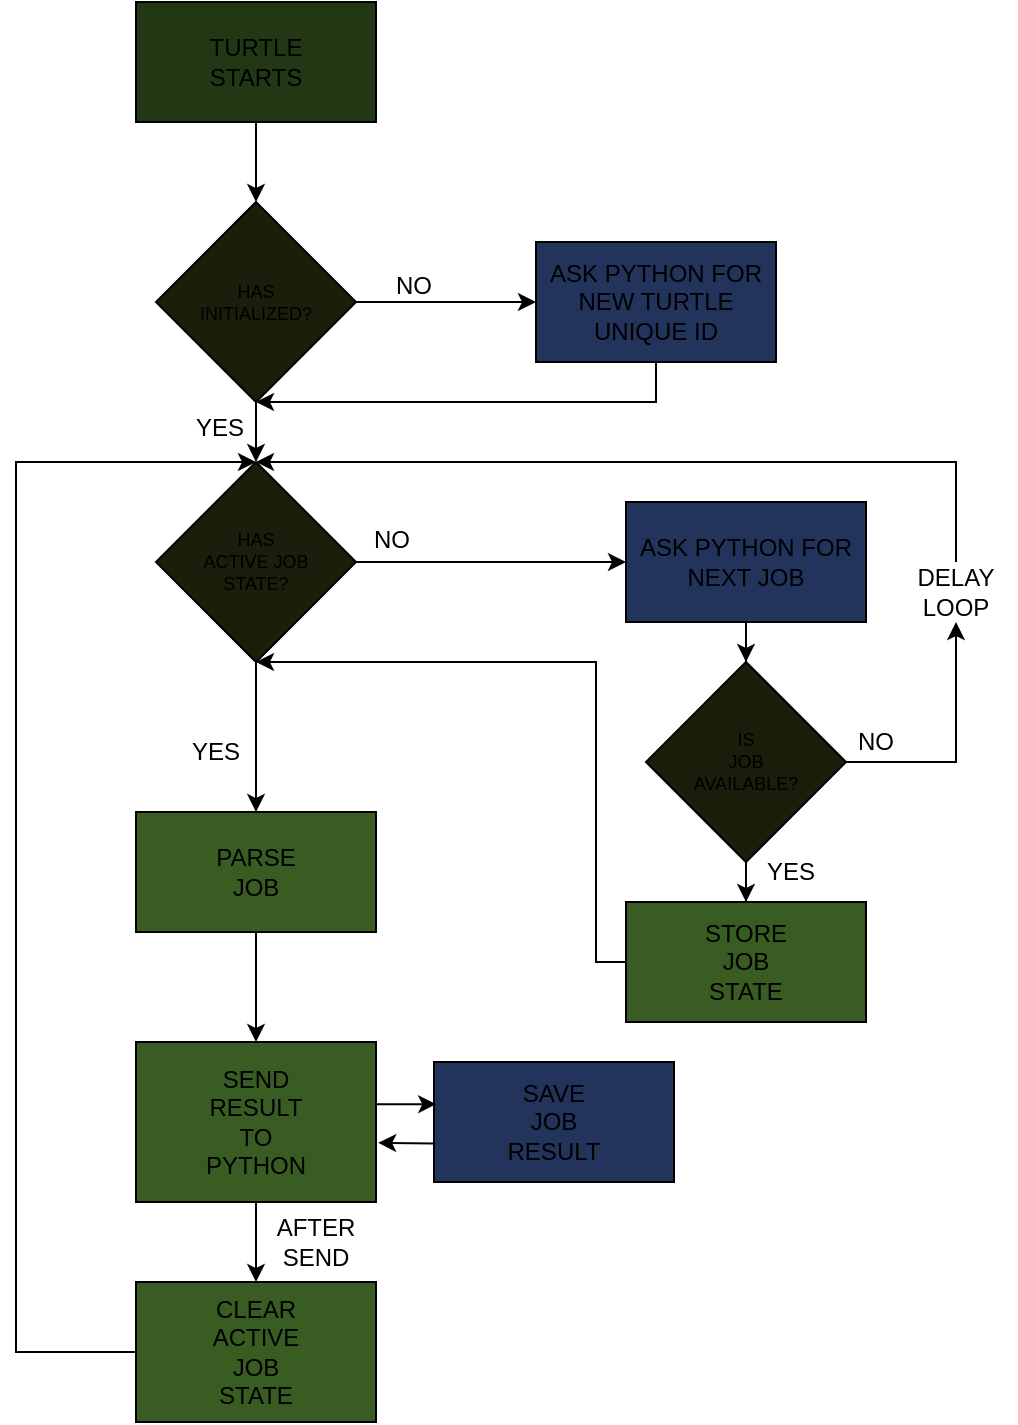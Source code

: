 <mxfile version="22.1.2" type="device">
  <diagram name="Page-1" id="DscfCKIADO5bJP5ARTRz">
    <mxGraphModel dx="712" dy="868" grid="1" gridSize="10" guides="1" tooltips="1" connect="1" arrows="1" fold="1" page="1" pageScale="1" pageWidth="850" pageHeight="1100" math="0" shadow="0">
      <root>
        <mxCell id="0" />
        <mxCell id="1" parent="0" />
        <mxCell id="XKNB-wbBpSWoFpQIkqXU-4" style="edgeStyle=orthogonalEdgeStyle;rounded=0;orthogonalLoop=1;jettySize=auto;html=1;entryX=0.5;entryY=0;entryDx=0;entryDy=0;" parent="1" source="XKNB-wbBpSWoFpQIkqXU-1" target="XKNB-wbBpSWoFpQIkqXU-3" edge="1">
          <mxGeometry relative="1" as="geometry" />
        </mxCell>
        <mxCell id="XKNB-wbBpSWoFpQIkqXU-1" value="TURTLE&lt;br&gt;STARTS" style="rounded=0;whiteSpace=wrap;html=1;fillColor=#223815;" parent="1" vertex="1">
          <mxGeometry x="180" y="50" width="120" height="60" as="geometry" />
        </mxCell>
        <mxCell id="XKNB-wbBpSWoFpQIkqXU-6" style="edgeStyle=orthogonalEdgeStyle;rounded=0;orthogonalLoop=1;jettySize=auto;html=1;entryX=0;entryY=0.5;entryDx=0;entryDy=0;" parent="1" source="XKNB-wbBpSWoFpQIkqXU-3" target="XKNB-wbBpSWoFpQIkqXU-5" edge="1">
          <mxGeometry relative="1" as="geometry" />
        </mxCell>
        <mxCell id="XKNB-wbBpSWoFpQIkqXU-11" style="edgeStyle=orthogonalEdgeStyle;rounded=0;orthogonalLoop=1;jettySize=auto;html=1;entryX=0.5;entryY=0;entryDx=0;entryDy=0;" parent="1" source="XKNB-wbBpSWoFpQIkqXU-3" target="XKNB-wbBpSWoFpQIkqXU-10" edge="1">
          <mxGeometry relative="1" as="geometry" />
        </mxCell>
        <mxCell id="XKNB-wbBpSWoFpQIkqXU-3" value="HAS&lt;br style=&quot;font-size: 9px;&quot;&gt;INITIALIZED?" style="rhombus;whiteSpace=wrap;html=1;fontSize=9;fillColor=#1C1D0A;" parent="1" vertex="1">
          <mxGeometry x="190" y="150" width="100" height="100" as="geometry" />
        </mxCell>
        <mxCell id="XKNB-wbBpSWoFpQIkqXU-9" style="edgeStyle=orthogonalEdgeStyle;rounded=0;orthogonalLoop=1;jettySize=auto;html=1;entryX=0.5;entryY=1;entryDx=0;entryDy=0;" parent="1" source="XKNB-wbBpSWoFpQIkqXU-5" target="XKNB-wbBpSWoFpQIkqXU-3" edge="1">
          <mxGeometry relative="1" as="geometry">
            <mxPoint x="250" y="280" as="targetPoint" />
            <Array as="points">
              <mxPoint x="440" y="250" />
            </Array>
          </mxGeometry>
        </mxCell>
        <mxCell id="XKNB-wbBpSWoFpQIkqXU-5" value="ASK PYTHON FOR NEW TURTLE&lt;br&gt;UNIQUE ID" style="rounded=0;whiteSpace=wrap;html=1;fillColor=#22335C;fontStyle=0" parent="1" vertex="1">
          <mxGeometry x="380" y="170" width="120" height="60" as="geometry" />
        </mxCell>
        <mxCell id="XKNB-wbBpSWoFpQIkqXU-7" value="NO" style="text;html=1;strokeColor=none;fillColor=none;align=center;verticalAlign=middle;whiteSpace=wrap;rounded=0;" parent="1" vertex="1">
          <mxGeometry x="289" y="177" width="60" height="30" as="geometry" />
        </mxCell>
        <mxCell id="XKNB-wbBpSWoFpQIkqXU-49" style="edgeStyle=orthogonalEdgeStyle;rounded=0;orthogonalLoop=1;jettySize=auto;html=1;entryX=0;entryY=0.5;entryDx=0;entryDy=0;" parent="1" source="XKNB-wbBpSWoFpQIkqXU-10" target="XKNB-wbBpSWoFpQIkqXU-15" edge="1">
          <mxGeometry relative="1" as="geometry" />
        </mxCell>
        <mxCell id="XKNB-wbBpSWoFpQIkqXU-10" value="HAS&lt;br&gt;ACTIVE JOB&lt;br&gt;STATE?" style="rhombus;whiteSpace=wrap;html=1;fontSize=9;fillColor=#1C1D0A;" parent="1" vertex="1">
          <mxGeometry x="190" y="280" width="100" height="100" as="geometry" />
        </mxCell>
        <mxCell id="XKNB-wbBpSWoFpQIkqXU-13" value="YES" style="text;html=1;strokeColor=none;fillColor=none;align=center;verticalAlign=middle;whiteSpace=wrap;rounded=0;" parent="1" vertex="1">
          <mxGeometry x="202" y="248" width="40" height="30" as="geometry" />
        </mxCell>
        <mxCell id="XKNB-wbBpSWoFpQIkqXU-46" style="edgeStyle=orthogonalEdgeStyle;rounded=0;orthogonalLoop=1;jettySize=auto;html=1;entryX=0.5;entryY=0;entryDx=0;entryDy=0;" parent="1" source="XKNB-wbBpSWoFpQIkqXU-15" target="XKNB-wbBpSWoFpQIkqXU-31" edge="1">
          <mxGeometry relative="1" as="geometry" />
        </mxCell>
        <mxCell id="XKNB-wbBpSWoFpQIkqXU-15" value="ASK PYTHON FOR&lt;br&gt;NEXT JOB" style="rounded=0;whiteSpace=wrap;html=1;fillColor=#22335C;fontStyle=0" parent="1" vertex="1">
          <mxGeometry x="425" y="300" width="120" height="60" as="geometry" />
        </mxCell>
        <mxCell id="XKNB-wbBpSWoFpQIkqXU-27" style="edgeStyle=orthogonalEdgeStyle;rounded=0;orthogonalLoop=1;jettySize=auto;html=1;entryX=0.5;entryY=0;entryDx=0;entryDy=0;" parent="1" source="XKNB-wbBpSWoFpQIkqXU-18" target="XKNB-wbBpSWoFpQIkqXU-26" edge="1">
          <mxGeometry relative="1" as="geometry" />
        </mxCell>
        <mxCell id="XKNB-wbBpSWoFpQIkqXU-18" value="PARSE&lt;br&gt;JOB" style="rounded=0;whiteSpace=wrap;html=1;fillColor=#385C22;fontStyle=0" parent="1" vertex="1">
          <mxGeometry x="180" y="455" width="120" height="60" as="geometry" />
        </mxCell>
        <mxCell id="XKNB-wbBpSWoFpQIkqXU-52" style="edgeStyle=orthogonalEdgeStyle;rounded=0;orthogonalLoop=1;jettySize=auto;html=1;entryX=0.5;entryY=1;entryDx=0;entryDy=0;exitX=0;exitY=0.5;exitDx=0;exitDy=0;" parent="1" source="XKNB-wbBpSWoFpQIkqXU-20" target="XKNB-wbBpSWoFpQIkqXU-10" edge="1">
          <mxGeometry relative="1" as="geometry">
            <Array as="points">
              <mxPoint x="410" y="530" />
              <mxPoint x="410" y="380" />
            </Array>
          </mxGeometry>
        </mxCell>
        <mxCell id="XKNB-wbBpSWoFpQIkqXU-20" value="STORE&lt;br&gt;JOB&lt;br&gt;STATE" style="rounded=0;whiteSpace=wrap;html=1;fillColor=#385C22;fontStyle=0" parent="1" vertex="1">
          <mxGeometry x="425" y="500" width="120" height="60" as="geometry" />
        </mxCell>
        <mxCell id="XKNB-wbBpSWoFpQIkqXU-22" value="NO" style="text;html=1;strokeColor=none;fillColor=none;align=center;verticalAlign=middle;whiteSpace=wrap;rounded=0;" parent="1" vertex="1">
          <mxGeometry x="288" y="304" width="40" height="30" as="geometry" />
        </mxCell>
        <mxCell id="XKNB-wbBpSWoFpQIkqXU-43" style="edgeStyle=orthogonalEdgeStyle;rounded=0;orthogonalLoop=1;jettySize=auto;html=1;entryX=1.009;entryY=0.63;entryDx=0;entryDy=0;entryPerimeter=0;exitX=0.003;exitY=0.685;exitDx=0;exitDy=0;exitPerimeter=0;" parent="1" source="XKNB-wbBpSWoFpQIkqXU-25" target="XKNB-wbBpSWoFpQIkqXU-26" edge="1">
          <mxGeometry relative="1" as="geometry">
            <mxPoint x="380" y="621" as="sourcePoint" />
            <mxPoint x="300.0" y="621" as="targetPoint" />
            <Array as="points">
              <mxPoint x="360" y="621" />
            </Array>
          </mxGeometry>
        </mxCell>
        <mxCell id="XKNB-wbBpSWoFpQIkqXU-25" value="SAVE&lt;br&gt;JOB&lt;br&gt;RESULT" style="rounded=0;whiteSpace=wrap;html=1;fillColor=#22335C;fontStyle=0" parent="1" vertex="1">
          <mxGeometry x="329" y="580" width="120" height="60" as="geometry" />
        </mxCell>
        <mxCell id="XKNB-wbBpSWoFpQIkqXU-42" style="edgeStyle=orthogonalEdgeStyle;rounded=0;orthogonalLoop=1;jettySize=auto;html=1;exitX=0.992;exitY=0.389;exitDx=0;exitDy=0;exitPerimeter=0;entryX=0.009;entryY=0.363;entryDx=0;entryDy=0;entryPerimeter=0;" parent="1" source="XKNB-wbBpSWoFpQIkqXU-26" target="XKNB-wbBpSWoFpQIkqXU-25" edge="1">
          <mxGeometry relative="1" as="geometry">
            <mxPoint x="300.0" y="601" as="sourcePoint" />
            <mxPoint x="380" y="601" as="targetPoint" />
          </mxGeometry>
        </mxCell>
        <mxCell id="XKNB-wbBpSWoFpQIkqXU-44" style="edgeStyle=orthogonalEdgeStyle;rounded=0;orthogonalLoop=1;jettySize=auto;html=1;entryX=0.5;entryY=0;entryDx=0;entryDy=0;" parent="1" source="XKNB-wbBpSWoFpQIkqXU-26" target="XKNB-wbBpSWoFpQIkqXU-41" edge="1">
          <mxGeometry relative="1" as="geometry" />
        </mxCell>
        <mxCell id="XKNB-wbBpSWoFpQIkqXU-26" value="SEND&lt;br&gt;RESULT&lt;br&gt;TO&lt;br&gt;PYTHON" style="rounded=0;whiteSpace=wrap;html=1;fillColor=#385C22;fontStyle=0" parent="1" vertex="1">
          <mxGeometry x="180" y="570" width="120" height="80" as="geometry" />
        </mxCell>
        <mxCell id="XKNB-wbBpSWoFpQIkqXU-48" style="edgeStyle=orthogonalEdgeStyle;rounded=0;orthogonalLoop=1;jettySize=auto;html=1;entryX=0.5;entryY=0;entryDx=0;entryDy=0;" parent="1" source="XKNB-wbBpSWoFpQIkqXU-31" target="XKNB-wbBpSWoFpQIkqXU-20" edge="1">
          <mxGeometry relative="1" as="geometry" />
        </mxCell>
        <mxCell id="XKNB-wbBpSWoFpQIkqXU-55" style="edgeStyle=orthogonalEdgeStyle;rounded=0;orthogonalLoop=1;jettySize=auto;html=1;entryX=0.5;entryY=1;entryDx=0;entryDy=0;exitX=1;exitY=0.5;exitDx=0;exitDy=0;" parent="1" source="XKNB-wbBpSWoFpQIkqXU-31" target="XKNB-wbBpSWoFpQIkqXU-35" edge="1">
          <mxGeometry relative="1" as="geometry">
            <Array as="points">
              <mxPoint x="590" y="430" />
            </Array>
          </mxGeometry>
        </mxCell>
        <mxCell id="XKNB-wbBpSWoFpQIkqXU-31" value="IS&lt;br&gt;JOB&lt;br&gt;AVAILABLE?" style="rhombus;whiteSpace=wrap;html=1;fontSize=9;fillColor=#1C1D0A;" parent="1" vertex="1">
          <mxGeometry x="435" y="380" width="100" height="100" as="geometry" />
        </mxCell>
        <mxCell id="XKNB-wbBpSWoFpQIkqXU-54" style="edgeStyle=orthogonalEdgeStyle;rounded=0;orthogonalLoop=1;jettySize=auto;html=1;entryX=0.5;entryY=0;entryDx=0;entryDy=0;exitX=0.5;exitY=0;exitDx=0;exitDy=0;" parent="1" source="XKNB-wbBpSWoFpQIkqXU-35" target="XKNB-wbBpSWoFpQIkqXU-10" edge="1">
          <mxGeometry relative="1" as="geometry">
            <mxPoint x="590" y="380" as="sourcePoint" />
            <Array as="points">
              <mxPoint x="590" y="280" />
            </Array>
          </mxGeometry>
        </mxCell>
        <mxCell id="XKNB-wbBpSWoFpQIkqXU-35" value="DELAY&lt;br&gt;LOOP" style="text;html=1;strokeColor=none;fillColor=none;align=center;verticalAlign=middle;whiteSpace=wrap;rounded=0;" parent="1" vertex="1">
          <mxGeometry x="560" y="330" width="60" height="30" as="geometry" />
        </mxCell>
        <mxCell id="XKNB-wbBpSWoFpQIkqXU-40" style="edgeStyle=orthogonalEdgeStyle;rounded=0;orthogonalLoop=1;jettySize=auto;html=1;entryX=0.5;entryY=0;entryDx=0;entryDy=0;exitX=0.5;exitY=1;exitDx=0;exitDy=0;" parent="1" source="XKNB-wbBpSWoFpQIkqXU-10" target="XKNB-wbBpSWoFpQIkqXU-18" edge="1">
          <mxGeometry relative="1" as="geometry">
            <mxPoint x="240.0" y="530.0" as="sourcePoint" />
          </mxGeometry>
        </mxCell>
        <mxCell id="XKNB-wbBpSWoFpQIkqXU-59" style="edgeStyle=orthogonalEdgeStyle;rounded=0;orthogonalLoop=1;jettySize=auto;html=1;entryX=0.5;entryY=0;entryDx=0;entryDy=0;" parent="1" source="XKNB-wbBpSWoFpQIkqXU-41" target="XKNB-wbBpSWoFpQIkqXU-10" edge="1">
          <mxGeometry relative="1" as="geometry">
            <mxPoint x="100" y="280" as="targetPoint" />
            <Array as="points">
              <mxPoint x="120" y="725" />
              <mxPoint x="120" y="280" />
            </Array>
          </mxGeometry>
        </mxCell>
        <mxCell id="XKNB-wbBpSWoFpQIkqXU-41" value="CLEAR&lt;br&gt;ACTIVE&lt;br&gt;JOB&lt;br&gt;STATE" style="rounded=0;whiteSpace=wrap;html=1;fillColor=#385C22;fontStyle=0" parent="1" vertex="1">
          <mxGeometry x="180" y="690" width="120" height="70" as="geometry" />
        </mxCell>
        <mxCell id="XKNB-wbBpSWoFpQIkqXU-45" value="AFTER SEND" style="text;html=1;strokeColor=none;fillColor=none;align=center;verticalAlign=middle;whiteSpace=wrap;rounded=0;" parent="1" vertex="1">
          <mxGeometry x="240" y="655" width="60" height="30" as="geometry" />
        </mxCell>
        <mxCell id="XKNB-wbBpSWoFpQIkqXU-51" value="YES" style="text;html=1;strokeColor=none;fillColor=none;align=center;verticalAlign=middle;whiteSpace=wrap;rounded=0;" parent="1" vertex="1">
          <mxGeometry x="200" y="410" width="40" height="30" as="geometry" />
        </mxCell>
        <mxCell id="XKNB-wbBpSWoFpQIkqXU-56" value="NO" style="text;html=1;strokeColor=none;fillColor=none;align=center;verticalAlign=middle;whiteSpace=wrap;rounded=0;" parent="1" vertex="1">
          <mxGeometry x="530" y="410" width="40" height="20" as="geometry" />
        </mxCell>
        <mxCell id="XKNB-wbBpSWoFpQIkqXU-57" value="YES" style="text;html=1;strokeColor=none;fillColor=none;align=center;verticalAlign=middle;whiteSpace=wrap;rounded=0;" parent="1" vertex="1">
          <mxGeometry x="485" y="470" width="45" height="30" as="geometry" />
        </mxCell>
      </root>
    </mxGraphModel>
  </diagram>
</mxfile>
